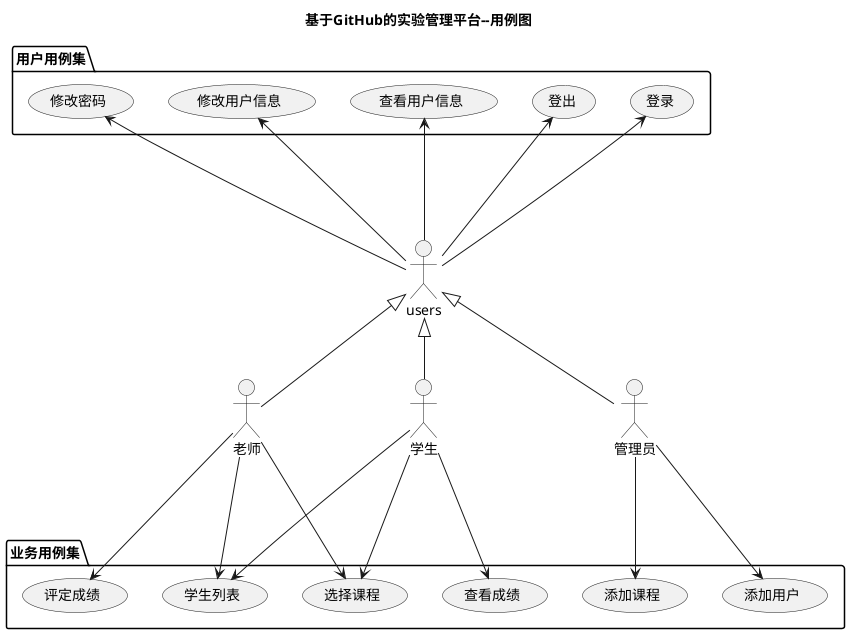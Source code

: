 @startuml
title 基于GitHub的实验管理平台--用例图
actor 老师
actor 学生
actor 管理员
actor users
users <|-- 老师
users <|-- 学生
users <|-- 管理员
package 用户用例集 {
users --up-> (登录)
users --up-> (登出)
users --up-> (查看用户信息)
users --up-> (修改用户信息)
users --up-> (修改密码)
}
package 业务用例集 {
老师 ---> (评定成绩)
老师 ---> (学生列表)
学生 ---> (学生列表)
老师 ---> (选择课程)
学生 ---> (选择课程)
学生 ---> (查看成绩)
管理员 ---> (添加课程)
管理员 ---> (添加用户)
}
@enduml